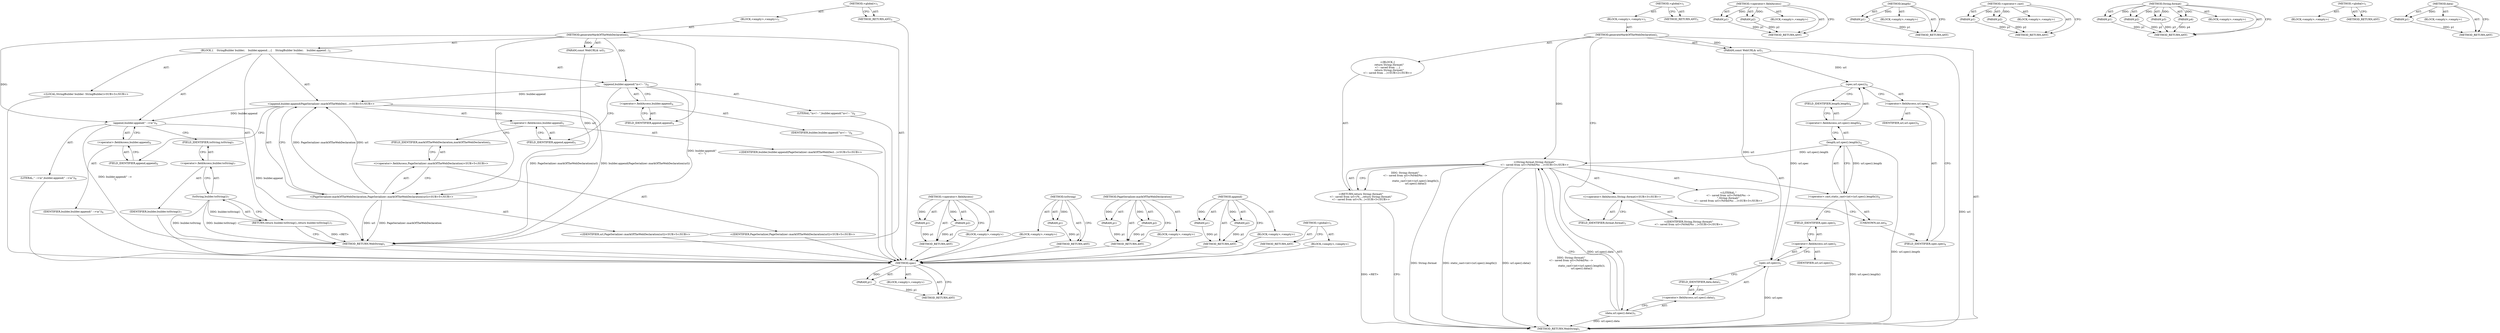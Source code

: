 digraph "&lt;global&gt;" {
vulnerable_75 [label=<(METHOD,spec)>];
vulnerable_76 [label=<(PARAM,p1)>];
vulnerable_77 [label=<(BLOCK,&lt;empty&gt;,&lt;empty&gt;)>];
vulnerable_78 [label=<(METHOD_RETURN,ANY)>];
vulnerable_6 [label=<(METHOD,&lt;global&gt;)<SUB>1</SUB>>];
vulnerable_7 [label=<(BLOCK,&lt;empty&gt;,&lt;empty&gt;)<SUB>1</SUB>>];
vulnerable_8 [label=<(METHOD,generateMarkOfTheWebDeclaration)<SUB>1</SUB>>];
vulnerable_9 [label=<(PARAM,const WebURL&amp; url)<SUB>1</SUB>>];
vulnerable_10 [label="<(BLOCK,{
    return String::format(&quot;\n&lt;!-- saved from ...,{
    return String::format(&quot;\n&lt;!-- saved from ...)<SUB>2</SUB>>"];
vulnerable_11 [label="<(RETURN,return String::format(&quot;\n&lt;!-- saved from url=(%...,return String::format(&quot;\n&lt;!-- saved from url=(%...)<SUB>3</SUB>>"];
vulnerable_12 [label="<(String.format,String::format(&quot;\n&lt;!-- saved from url=(%04d)%s ...)<SUB>3</SUB>>"];
vulnerable_13 [label="<(&lt;operator&gt;.fieldAccess,String::format)<SUB>3</SUB>>"];
vulnerable_14 [label="<(IDENTIFIER,String,String::format(&quot;\n&lt;!-- saved from url=(%04d)%s ...)<SUB>3</SUB>>"];
vulnerable_15 [label=<(FIELD_IDENTIFIER,format,format)<SUB>3</SUB>>];
vulnerable_16 [label="<(LITERAL,&quot;\n&lt;!-- saved from url=(%04d)%s --&gt;\n&quot;,String::format(&quot;\n&lt;!-- saved from url=(%04d)%s ...)<SUB>3</SUB>>"];
vulnerable_17 [label=<(&lt;operator&gt;.cast,static_cast&lt;int&gt;(url.spec().length()))<SUB>4</SUB>>];
vulnerable_18 [label=<(UNKNOWN,int,int)<SUB>4</SUB>>];
vulnerable_19 [label=<(length,url.spec().length())<SUB>4</SUB>>];
vulnerable_20 [label=<(&lt;operator&gt;.fieldAccess,url.spec().length)<SUB>4</SUB>>];
vulnerable_21 [label=<(spec,url.spec())<SUB>4</SUB>>];
vulnerable_22 [label=<(&lt;operator&gt;.fieldAccess,url.spec)<SUB>4</SUB>>];
vulnerable_23 [label=<(IDENTIFIER,url,url.spec())<SUB>4</SUB>>];
vulnerable_24 [label=<(FIELD_IDENTIFIER,spec,spec)<SUB>4</SUB>>];
vulnerable_25 [label=<(FIELD_IDENTIFIER,length,length)<SUB>4</SUB>>];
vulnerable_26 [label=<(data,url.spec().data())<SUB>5</SUB>>];
vulnerable_27 [label=<(&lt;operator&gt;.fieldAccess,url.spec().data)<SUB>5</SUB>>];
vulnerable_28 [label=<(spec,url.spec())<SUB>5</SUB>>];
vulnerable_29 [label=<(&lt;operator&gt;.fieldAccess,url.spec)<SUB>5</SUB>>];
vulnerable_30 [label=<(IDENTIFIER,url,url.spec())<SUB>5</SUB>>];
vulnerable_31 [label=<(FIELD_IDENTIFIER,spec,spec)<SUB>5</SUB>>];
vulnerable_32 [label=<(FIELD_IDENTIFIER,data,data)<SUB>5</SUB>>];
vulnerable_33 [label=<(METHOD_RETURN,WebString)<SUB>1</SUB>>];
vulnerable_35 [label=<(METHOD_RETURN,ANY)<SUB>1</SUB>>];
vulnerable_61 [label=<(METHOD,&lt;operator&gt;.fieldAccess)>];
vulnerable_62 [label=<(PARAM,p1)>];
vulnerable_63 [label=<(PARAM,p2)>];
vulnerable_64 [label=<(BLOCK,&lt;empty&gt;,&lt;empty&gt;)>];
vulnerable_65 [label=<(METHOD_RETURN,ANY)>];
vulnerable_71 [label=<(METHOD,length)>];
vulnerable_72 [label=<(PARAM,p1)>];
vulnerable_73 [label=<(BLOCK,&lt;empty&gt;,&lt;empty&gt;)>];
vulnerable_74 [label=<(METHOD_RETURN,ANY)>];
vulnerable_66 [label=<(METHOD,&lt;operator&gt;.cast)>];
vulnerable_67 [label=<(PARAM,p1)>];
vulnerable_68 [label=<(PARAM,p2)>];
vulnerable_69 [label=<(BLOCK,&lt;empty&gt;,&lt;empty&gt;)>];
vulnerable_70 [label=<(METHOD_RETURN,ANY)>];
vulnerable_54 [label=<(METHOD,String.format)>];
vulnerable_55 [label=<(PARAM,p1)>];
vulnerable_56 [label=<(PARAM,p2)>];
vulnerable_57 [label=<(PARAM,p3)>];
vulnerable_58 [label=<(PARAM,p4)>];
vulnerable_59 [label=<(BLOCK,&lt;empty&gt;,&lt;empty&gt;)>];
vulnerable_60 [label=<(METHOD_RETURN,ANY)>];
vulnerable_48 [label=<(METHOD,&lt;global&gt;)<SUB>1</SUB>>];
vulnerable_49 [label=<(BLOCK,&lt;empty&gt;,&lt;empty&gt;)>];
vulnerable_50 [label=<(METHOD_RETURN,ANY)>];
vulnerable_79 [label=<(METHOD,data)>];
vulnerable_80 [label=<(PARAM,p1)>];
vulnerable_81 [label=<(BLOCK,&lt;empty&gt;,&lt;empty&gt;)>];
vulnerable_82 [label=<(METHOD_RETURN,ANY)>];
fixed_6 [label=<(METHOD,&lt;global&gt;)<SUB>1</SUB>>];
fixed_7 [label=<(BLOCK,&lt;empty&gt;,&lt;empty&gt;)<SUB>1</SUB>>];
fixed_8 [label=<(METHOD,generateMarkOfTheWebDeclaration)<SUB>1</SUB>>];
fixed_9 [label=<(PARAM,const WebURL&amp; url)<SUB>1</SUB>>];
fixed_10 [label=<(BLOCK,{
    StringBuilder builder;
    builder.append...,{
    StringBuilder builder;
    builder.append...)<SUB>2</SUB>>];
fixed_11 [label="<(LOCAL,StringBuilder builder: StringBuilder)<SUB>3</SUB>>"];
fixed_12 [label=<(append,builder.append(&quot;\n&lt;!-- &quot;))<SUB>4</SUB>>];
fixed_13 [label=<(&lt;operator&gt;.fieldAccess,builder.append)<SUB>4</SUB>>];
fixed_14 [label=<(IDENTIFIER,builder,builder.append(&quot;\n&lt;!-- &quot;))<SUB>4</SUB>>];
fixed_15 [label=<(FIELD_IDENTIFIER,append,append)<SUB>4</SUB>>];
fixed_16 [label=<(LITERAL,&quot;\n&lt;!-- &quot;,builder.append(&quot;\n&lt;!-- &quot;))<SUB>4</SUB>>];
fixed_17 [label="<(append,builder.append(PageSerializer::markOfTheWebDecl...)<SUB>5</SUB>>"];
fixed_18 [label=<(&lt;operator&gt;.fieldAccess,builder.append)<SUB>5</SUB>>];
fixed_19 [label="<(IDENTIFIER,builder,builder.append(PageSerializer::markOfTheWebDecl...)<SUB>5</SUB>>"];
fixed_20 [label=<(FIELD_IDENTIFIER,append,append)<SUB>5</SUB>>];
fixed_21 [label="<(PageSerializer.markOfTheWebDeclaration,PageSerializer::markOfTheWebDeclaration(url))<SUB>5</SUB>>"];
fixed_22 [label="<(&lt;operator&gt;.fieldAccess,PageSerializer::markOfTheWebDeclaration)<SUB>5</SUB>>"];
fixed_23 [label="<(IDENTIFIER,PageSerializer,PageSerializer::markOfTheWebDeclaration(url))<SUB>5</SUB>>"];
fixed_24 [label=<(FIELD_IDENTIFIER,markOfTheWebDeclaration,markOfTheWebDeclaration)<SUB>5</SUB>>];
fixed_25 [label="<(IDENTIFIER,url,PageSerializer::markOfTheWebDeclaration(url))<SUB>5</SUB>>"];
fixed_26 [label=<(append,builder.append(&quot; --&gt;\n&quot;))<SUB>6</SUB>>];
fixed_27 [label=<(&lt;operator&gt;.fieldAccess,builder.append)<SUB>6</SUB>>];
fixed_28 [label=<(IDENTIFIER,builder,builder.append(&quot; --&gt;\n&quot;))<SUB>6</SUB>>];
fixed_29 [label=<(FIELD_IDENTIFIER,append,append)<SUB>6</SUB>>];
fixed_30 [label=<(LITERAL,&quot; --&gt;\n&quot;,builder.append(&quot; --&gt;\n&quot;))<SUB>6</SUB>>];
fixed_31 [label=<(RETURN,return builder.toString();,return builder.toString();)<SUB>7</SUB>>];
fixed_32 [label=<(toString,builder.toString())<SUB>7</SUB>>];
fixed_33 [label=<(&lt;operator&gt;.fieldAccess,builder.toString)<SUB>7</SUB>>];
fixed_34 [label=<(IDENTIFIER,builder,builder.toString())<SUB>7</SUB>>];
fixed_35 [label=<(FIELD_IDENTIFIER,toString,toString)<SUB>7</SUB>>];
fixed_36 [label=<(METHOD_RETURN,WebString)<SUB>1</SUB>>];
fixed_38 [label=<(METHOD_RETURN,ANY)<SUB>1</SUB>>];
fixed_66 [label=<(METHOD,&lt;operator&gt;.fieldAccess)>];
fixed_67 [label=<(PARAM,p1)>];
fixed_68 [label=<(PARAM,p2)>];
fixed_69 [label=<(BLOCK,&lt;empty&gt;,&lt;empty&gt;)>];
fixed_70 [label=<(METHOD_RETURN,ANY)>];
fixed_76 [label=<(METHOD,toString)>];
fixed_77 [label=<(PARAM,p1)>];
fixed_78 [label=<(BLOCK,&lt;empty&gt;,&lt;empty&gt;)>];
fixed_79 [label=<(METHOD_RETURN,ANY)>];
fixed_71 [label=<(METHOD,PageSerializer.markOfTheWebDeclaration)>];
fixed_72 [label=<(PARAM,p1)>];
fixed_73 [label=<(PARAM,p2)>];
fixed_74 [label=<(BLOCK,&lt;empty&gt;,&lt;empty&gt;)>];
fixed_75 [label=<(METHOD_RETURN,ANY)>];
fixed_61 [label=<(METHOD,append)>];
fixed_62 [label=<(PARAM,p1)>];
fixed_63 [label=<(PARAM,p2)>];
fixed_64 [label=<(BLOCK,&lt;empty&gt;,&lt;empty&gt;)>];
fixed_65 [label=<(METHOD_RETURN,ANY)>];
fixed_55 [label=<(METHOD,&lt;global&gt;)<SUB>1</SUB>>];
fixed_56 [label=<(BLOCK,&lt;empty&gt;,&lt;empty&gt;)>];
fixed_57 [label=<(METHOD_RETURN,ANY)>];
vulnerable_75 -> vulnerable_76  [key=0, label="AST: "];
vulnerable_75 -> vulnerable_76  [key=1, label="DDG: "];
vulnerable_75 -> vulnerable_77  [key=0, label="AST: "];
vulnerable_75 -> vulnerable_78  [key=0, label="AST: "];
vulnerable_75 -> vulnerable_78  [key=1, label="CFG: "];
vulnerable_76 -> vulnerable_78  [key=0, label="DDG: p1"];
vulnerable_6 -> vulnerable_7  [key=0, label="AST: "];
vulnerable_6 -> vulnerable_35  [key=0, label="AST: "];
vulnerable_6 -> vulnerable_35  [key=1, label="CFG: "];
vulnerable_7 -> vulnerable_8  [key=0, label="AST: "];
vulnerable_8 -> vulnerable_9  [key=0, label="AST: "];
vulnerable_8 -> vulnerable_9  [key=1, label="DDG: "];
vulnerable_8 -> vulnerable_10  [key=0, label="AST: "];
vulnerable_8 -> vulnerable_33  [key=0, label="AST: "];
vulnerable_8 -> vulnerable_15  [key=0, label="CFG: "];
vulnerable_8 -> vulnerable_12  [key=0, label="DDG: "];
vulnerable_9 -> vulnerable_33  [key=0, label="DDG: url"];
vulnerable_9 -> vulnerable_28  [key=0, label="DDG: url"];
vulnerable_9 -> vulnerable_21  [key=0, label="DDG: url"];
vulnerable_10 -> vulnerable_11  [key=0, label="AST: "];
vulnerable_11 -> vulnerable_12  [key=0, label="AST: "];
vulnerable_11 -> vulnerable_33  [key=0, label="CFG: "];
vulnerable_11 -> vulnerable_33  [key=1, label="DDG: &lt;RET&gt;"];
vulnerable_12 -> vulnerable_13  [key=0, label="AST: "];
vulnerable_12 -> vulnerable_16  [key=0, label="AST: "];
vulnerable_12 -> vulnerable_17  [key=0, label="AST: "];
vulnerable_12 -> vulnerable_26  [key=0, label="AST: "];
vulnerable_12 -> vulnerable_11  [key=0, label="CFG: "];
vulnerable_12 -> vulnerable_11  [key=1, label="DDG: String::format(&quot;\n&lt;!-- saved from url=(%04d)%s --&gt;\n&quot;,
                          static_cast&lt;int&gt;(url.spec().length()),
                          url.spec().data())"];
vulnerable_12 -> vulnerable_33  [key=0, label="DDG: String::format"];
vulnerable_12 -> vulnerable_33  [key=1, label="DDG: static_cast&lt;int&gt;(url.spec().length())"];
vulnerable_12 -> vulnerable_33  [key=2, label="DDG: url.spec().data()"];
vulnerable_12 -> vulnerable_33  [key=3, label="DDG: String::format(&quot;\n&lt;!-- saved from url=(%04d)%s --&gt;\n&quot;,
                          static_cast&lt;int&gt;(url.spec().length()),
                          url.spec().data())"];
vulnerable_13 -> vulnerable_14  [key=0, label="AST: "];
vulnerable_13 -> vulnerable_15  [key=0, label="AST: "];
vulnerable_13 -> vulnerable_18  [key=0, label="CFG: "];
vulnerable_15 -> vulnerable_13  [key=0, label="CFG: "];
vulnerable_17 -> vulnerable_18  [key=0, label="AST: "];
vulnerable_17 -> vulnerable_19  [key=0, label="AST: "];
vulnerable_17 -> vulnerable_31  [key=0, label="CFG: "];
vulnerable_17 -> vulnerable_33  [key=0, label="DDG: url.spec().length()"];
vulnerable_18 -> vulnerable_24  [key=0, label="CFG: "];
vulnerable_19 -> vulnerable_20  [key=0, label="AST: "];
vulnerable_19 -> vulnerable_17  [key=0, label="CFG: "];
vulnerable_19 -> vulnerable_17  [key=1, label="DDG: url.spec().length"];
vulnerable_19 -> vulnerable_33  [key=0, label="DDG: url.spec().length"];
vulnerable_19 -> vulnerable_12  [key=0, label="DDG: url.spec().length"];
vulnerable_20 -> vulnerable_21  [key=0, label="AST: "];
vulnerable_20 -> vulnerable_25  [key=0, label="AST: "];
vulnerable_20 -> vulnerable_19  [key=0, label="CFG: "];
vulnerable_21 -> vulnerable_22  [key=0, label="AST: "];
vulnerable_21 -> vulnerable_25  [key=0, label="CFG: "];
vulnerable_21 -> vulnerable_28  [key=0, label="DDG: url.spec"];
vulnerable_22 -> vulnerable_23  [key=0, label="AST: "];
vulnerable_22 -> vulnerable_24  [key=0, label="AST: "];
vulnerable_22 -> vulnerable_21  [key=0, label="CFG: "];
vulnerable_24 -> vulnerable_22  [key=0, label="CFG: "];
vulnerable_25 -> vulnerable_20  [key=0, label="CFG: "];
vulnerable_26 -> vulnerable_27  [key=0, label="AST: "];
vulnerable_26 -> vulnerable_12  [key=0, label="CFG: "];
vulnerable_26 -> vulnerable_12  [key=1, label="DDG: url.spec().data"];
vulnerable_26 -> vulnerable_33  [key=0, label="DDG: url.spec().data"];
vulnerable_27 -> vulnerable_28  [key=0, label="AST: "];
vulnerable_27 -> vulnerable_32  [key=0, label="AST: "];
vulnerable_27 -> vulnerable_26  [key=0, label="CFG: "];
vulnerable_28 -> vulnerable_29  [key=0, label="AST: "];
vulnerable_28 -> vulnerable_32  [key=0, label="CFG: "];
vulnerable_28 -> vulnerable_33  [key=0, label="DDG: url.spec"];
vulnerable_29 -> vulnerable_30  [key=0, label="AST: "];
vulnerable_29 -> vulnerable_31  [key=0, label="AST: "];
vulnerable_29 -> vulnerable_28  [key=0, label="CFG: "];
vulnerable_31 -> vulnerable_29  [key=0, label="CFG: "];
vulnerable_32 -> vulnerable_27  [key=0, label="CFG: "];
vulnerable_61 -> vulnerable_62  [key=0, label="AST: "];
vulnerable_61 -> vulnerable_62  [key=1, label="DDG: "];
vulnerable_61 -> vulnerable_64  [key=0, label="AST: "];
vulnerable_61 -> vulnerable_63  [key=0, label="AST: "];
vulnerable_61 -> vulnerable_63  [key=1, label="DDG: "];
vulnerable_61 -> vulnerable_65  [key=0, label="AST: "];
vulnerable_61 -> vulnerable_65  [key=1, label="CFG: "];
vulnerable_62 -> vulnerable_65  [key=0, label="DDG: p1"];
vulnerable_63 -> vulnerable_65  [key=0, label="DDG: p2"];
vulnerable_71 -> vulnerable_72  [key=0, label="AST: "];
vulnerable_71 -> vulnerable_72  [key=1, label="DDG: "];
vulnerable_71 -> vulnerable_73  [key=0, label="AST: "];
vulnerable_71 -> vulnerable_74  [key=0, label="AST: "];
vulnerable_71 -> vulnerable_74  [key=1, label="CFG: "];
vulnerable_72 -> vulnerable_74  [key=0, label="DDG: p1"];
vulnerable_66 -> vulnerable_67  [key=0, label="AST: "];
vulnerable_66 -> vulnerable_67  [key=1, label="DDG: "];
vulnerable_66 -> vulnerable_69  [key=0, label="AST: "];
vulnerable_66 -> vulnerable_68  [key=0, label="AST: "];
vulnerable_66 -> vulnerable_68  [key=1, label="DDG: "];
vulnerable_66 -> vulnerable_70  [key=0, label="AST: "];
vulnerable_66 -> vulnerable_70  [key=1, label="CFG: "];
vulnerable_67 -> vulnerable_70  [key=0, label="DDG: p1"];
vulnerable_68 -> vulnerable_70  [key=0, label="DDG: p2"];
vulnerable_54 -> vulnerable_55  [key=0, label="AST: "];
vulnerable_54 -> vulnerable_55  [key=1, label="DDG: "];
vulnerable_54 -> vulnerable_59  [key=0, label="AST: "];
vulnerable_54 -> vulnerable_56  [key=0, label="AST: "];
vulnerable_54 -> vulnerable_56  [key=1, label="DDG: "];
vulnerable_54 -> vulnerable_60  [key=0, label="AST: "];
vulnerable_54 -> vulnerable_60  [key=1, label="CFG: "];
vulnerable_54 -> vulnerable_57  [key=0, label="AST: "];
vulnerable_54 -> vulnerable_57  [key=1, label="DDG: "];
vulnerable_54 -> vulnerable_58  [key=0, label="AST: "];
vulnerable_54 -> vulnerable_58  [key=1, label="DDG: "];
vulnerable_55 -> vulnerable_60  [key=0, label="DDG: p1"];
vulnerable_56 -> vulnerable_60  [key=0, label="DDG: p2"];
vulnerable_57 -> vulnerable_60  [key=0, label="DDG: p3"];
vulnerable_58 -> vulnerable_60  [key=0, label="DDG: p4"];
vulnerable_48 -> vulnerable_49  [key=0, label="AST: "];
vulnerable_48 -> vulnerable_50  [key=0, label="AST: "];
vulnerable_48 -> vulnerable_50  [key=1, label="CFG: "];
vulnerable_79 -> vulnerable_80  [key=0, label="AST: "];
vulnerable_79 -> vulnerable_80  [key=1, label="DDG: "];
vulnerable_79 -> vulnerable_81  [key=0, label="AST: "];
vulnerable_79 -> vulnerable_82  [key=0, label="AST: "];
vulnerable_79 -> vulnerable_82  [key=1, label="CFG: "];
vulnerable_80 -> vulnerable_82  [key=0, label="DDG: p1"];
fixed_6 -> fixed_7  [key=0, label="AST: "];
fixed_6 -> fixed_38  [key=0, label="AST: "];
fixed_6 -> fixed_38  [key=1, label="CFG: "];
fixed_7 -> fixed_8  [key=0, label="AST: "];
fixed_8 -> fixed_9  [key=0, label="AST: "];
fixed_8 -> fixed_9  [key=1, label="DDG: "];
fixed_8 -> fixed_10  [key=0, label="AST: "];
fixed_8 -> fixed_36  [key=0, label="AST: "];
fixed_8 -> fixed_15  [key=0, label="CFG: "];
fixed_8 -> fixed_12  [key=0, label="DDG: "];
fixed_8 -> fixed_26  [key=0, label="DDG: "];
fixed_8 -> fixed_21  [key=0, label="DDG: "];
fixed_9 -> fixed_21  [key=0, label="DDG: url"];
fixed_10 -> fixed_11  [key=0, label="AST: "];
fixed_10 -> fixed_12  [key=0, label="AST: "];
fixed_10 -> fixed_17  [key=0, label="AST: "];
fixed_10 -> fixed_26  [key=0, label="AST: "];
fixed_10 -> fixed_31  [key=0, label="AST: "];
fixed_11 -> vulnerable_75  [key=0];
fixed_12 -> fixed_13  [key=0, label="AST: "];
fixed_12 -> fixed_16  [key=0, label="AST: "];
fixed_12 -> fixed_20  [key=0, label="CFG: "];
fixed_12 -> fixed_36  [key=0, label="DDG: builder.append(&quot;\n&lt;!-- &quot;)"];
fixed_12 -> fixed_17  [key=0, label="DDG: builder.append"];
fixed_13 -> fixed_14  [key=0, label="AST: "];
fixed_13 -> fixed_15  [key=0, label="AST: "];
fixed_13 -> fixed_12  [key=0, label="CFG: "];
fixed_14 -> vulnerable_75  [key=0];
fixed_15 -> fixed_13  [key=0, label="CFG: "];
fixed_16 -> vulnerable_75  [key=0];
fixed_17 -> fixed_18  [key=0, label="AST: "];
fixed_17 -> fixed_21  [key=0, label="AST: "];
fixed_17 -> fixed_29  [key=0, label="CFG: "];
fixed_17 -> fixed_36  [key=0, label="DDG: PageSerializer::markOfTheWebDeclaration(url)"];
fixed_17 -> fixed_36  [key=1, label="DDG: builder.append(PageSerializer::markOfTheWebDeclaration(url))"];
fixed_17 -> fixed_26  [key=0, label="DDG: builder.append"];
fixed_18 -> fixed_19  [key=0, label="AST: "];
fixed_18 -> fixed_20  [key=0, label="AST: "];
fixed_18 -> fixed_24  [key=0, label="CFG: "];
fixed_19 -> vulnerable_75  [key=0];
fixed_20 -> fixed_18  [key=0, label="CFG: "];
fixed_21 -> fixed_22  [key=0, label="AST: "];
fixed_21 -> fixed_25  [key=0, label="AST: "];
fixed_21 -> fixed_17  [key=0, label="CFG: "];
fixed_21 -> fixed_17  [key=1, label="DDG: PageSerializer::markOfTheWebDeclaration"];
fixed_21 -> fixed_17  [key=2, label="DDG: url"];
fixed_21 -> fixed_36  [key=0, label="DDG: PageSerializer::markOfTheWebDeclaration"];
fixed_21 -> fixed_36  [key=1, label="DDG: url"];
fixed_22 -> fixed_23  [key=0, label="AST: "];
fixed_22 -> fixed_24  [key=0, label="AST: "];
fixed_22 -> fixed_21  [key=0, label="CFG: "];
fixed_23 -> vulnerable_75  [key=0];
fixed_24 -> fixed_22  [key=0, label="CFG: "];
fixed_25 -> vulnerable_75  [key=0];
fixed_26 -> fixed_27  [key=0, label="AST: "];
fixed_26 -> fixed_30  [key=0, label="AST: "];
fixed_26 -> fixed_35  [key=0, label="CFG: "];
fixed_26 -> fixed_36  [key=0, label="DDG: builder.append"];
fixed_26 -> fixed_36  [key=1, label="DDG: builder.append(&quot; --&gt;\n&quot;)"];
fixed_27 -> fixed_28  [key=0, label="AST: "];
fixed_27 -> fixed_29  [key=0, label="AST: "];
fixed_27 -> fixed_26  [key=0, label="CFG: "];
fixed_28 -> vulnerable_75  [key=0];
fixed_29 -> fixed_27  [key=0, label="CFG: "];
fixed_30 -> vulnerable_75  [key=0];
fixed_31 -> fixed_32  [key=0, label="AST: "];
fixed_31 -> fixed_36  [key=0, label="CFG: "];
fixed_31 -> fixed_36  [key=1, label="DDG: &lt;RET&gt;"];
fixed_32 -> fixed_33  [key=0, label="AST: "];
fixed_32 -> fixed_31  [key=0, label="CFG: "];
fixed_32 -> fixed_31  [key=1, label="DDG: builder.toString()"];
fixed_32 -> fixed_36  [key=0, label="DDG: builder.toString"];
fixed_32 -> fixed_36  [key=1, label="DDG: builder.toString()"];
fixed_33 -> fixed_34  [key=0, label="AST: "];
fixed_33 -> fixed_35  [key=0, label="AST: "];
fixed_33 -> fixed_32  [key=0, label="CFG: "];
fixed_34 -> vulnerable_75  [key=0];
fixed_35 -> fixed_33  [key=0, label="CFG: "];
fixed_36 -> vulnerable_75  [key=0];
fixed_38 -> vulnerable_75  [key=0];
fixed_66 -> fixed_67  [key=0, label="AST: "];
fixed_66 -> fixed_67  [key=1, label="DDG: "];
fixed_66 -> fixed_69  [key=0, label="AST: "];
fixed_66 -> fixed_68  [key=0, label="AST: "];
fixed_66 -> fixed_68  [key=1, label="DDG: "];
fixed_66 -> fixed_70  [key=0, label="AST: "];
fixed_66 -> fixed_70  [key=1, label="CFG: "];
fixed_67 -> fixed_70  [key=0, label="DDG: p1"];
fixed_68 -> fixed_70  [key=0, label="DDG: p2"];
fixed_69 -> vulnerable_75  [key=0];
fixed_70 -> vulnerable_75  [key=0];
fixed_76 -> fixed_77  [key=0, label="AST: "];
fixed_76 -> fixed_77  [key=1, label="DDG: "];
fixed_76 -> fixed_78  [key=0, label="AST: "];
fixed_76 -> fixed_79  [key=0, label="AST: "];
fixed_76 -> fixed_79  [key=1, label="CFG: "];
fixed_77 -> fixed_79  [key=0, label="DDG: p1"];
fixed_78 -> vulnerable_75  [key=0];
fixed_79 -> vulnerable_75  [key=0];
fixed_71 -> fixed_72  [key=0, label="AST: "];
fixed_71 -> fixed_72  [key=1, label="DDG: "];
fixed_71 -> fixed_74  [key=0, label="AST: "];
fixed_71 -> fixed_73  [key=0, label="AST: "];
fixed_71 -> fixed_73  [key=1, label="DDG: "];
fixed_71 -> fixed_75  [key=0, label="AST: "];
fixed_71 -> fixed_75  [key=1, label="CFG: "];
fixed_72 -> fixed_75  [key=0, label="DDG: p1"];
fixed_73 -> fixed_75  [key=0, label="DDG: p2"];
fixed_74 -> vulnerable_75  [key=0];
fixed_75 -> vulnerable_75  [key=0];
fixed_61 -> fixed_62  [key=0, label="AST: "];
fixed_61 -> fixed_62  [key=1, label="DDG: "];
fixed_61 -> fixed_64  [key=0, label="AST: "];
fixed_61 -> fixed_63  [key=0, label="AST: "];
fixed_61 -> fixed_63  [key=1, label="DDG: "];
fixed_61 -> fixed_65  [key=0, label="AST: "];
fixed_61 -> fixed_65  [key=1, label="CFG: "];
fixed_62 -> fixed_65  [key=0, label="DDG: p1"];
fixed_63 -> fixed_65  [key=0, label="DDG: p2"];
fixed_64 -> vulnerable_75  [key=0];
fixed_65 -> vulnerable_75  [key=0];
fixed_55 -> fixed_56  [key=0, label="AST: "];
fixed_55 -> fixed_57  [key=0, label="AST: "];
fixed_55 -> fixed_57  [key=1, label="CFG: "];
fixed_56 -> vulnerable_75  [key=0];
fixed_57 -> vulnerable_75  [key=0];
}
